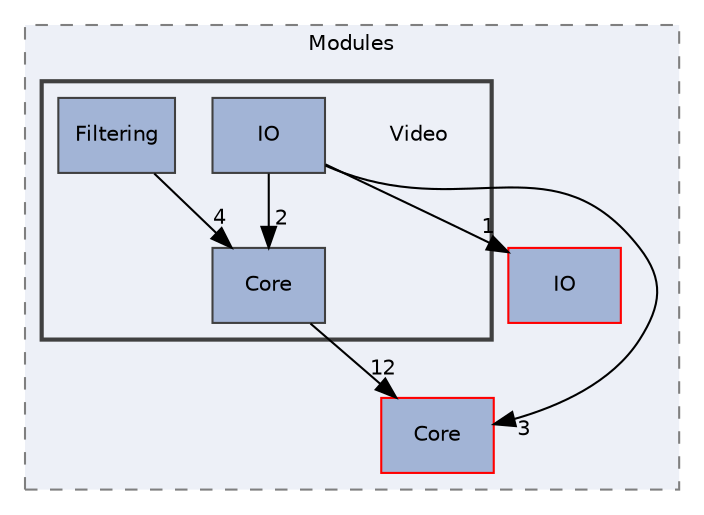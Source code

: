 digraph "Video"
{
 // LATEX_PDF_SIZE
  edge [fontname="Helvetica",fontsize="10",labelfontname="Helvetica",labelfontsize="10"];
  node [fontname="Helvetica",fontsize="10",shape=record];
  compound=true
  subgraph clusterdir_f177c24bf1c87ecaa6e6fdc0bba33350 {
    graph [ bgcolor="#edf0f7", pencolor="grey50", style="filled,dashed,", label="Modules", fontname="Helvetica", fontsize="10", URL="dir_f177c24bf1c87ecaa6e6fdc0bba33350.html"]
  dir_367545fbb67972528c5e9da3f2610d14 [shape=box, label="IO", style="filled,", fillcolor="#a2b4d6", color="red", URL="dir_367545fbb67972528c5e9da3f2610d14.html"];
  dir_cac7f9cecb9aa42a0bd05452dddd8a21 [shape=box, label="Core", style="filled,", fillcolor="#a2b4d6", color="red", URL="dir_cac7f9cecb9aa42a0bd05452dddd8a21.html"];
  subgraph clusterdir_eb9e0bc0b01025636f27cd720eccabdd {
    graph [ bgcolor="#edf0f7", pencolor="grey25", style="filled,bold,", label="", fontname="Helvetica", fontsize="10", URL="dir_eb9e0bc0b01025636f27cd720eccabdd.html"]
    dir_eb9e0bc0b01025636f27cd720eccabdd [shape=plaintext, label="Video"];
  dir_996bcc1117fd734914e4619471602b37 [shape=box, label="Core", style="filled,", fillcolor="#a2b4d6", color="grey25", URL="dir_996bcc1117fd734914e4619471602b37.html"];
  dir_1561c312e6114cf791751e484e2f3560 [shape=box, label="Filtering", style="filled,", fillcolor="#a2b4d6", color="grey25", URL="dir_1561c312e6114cf791751e484e2f3560.html"];
  dir_de500d4f564bde5ee26bb809f2a28b61 [shape=box, label="IO", style="filled,", fillcolor="#a2b4d6", color="grey25", URL="dir_de500d4f564bde5ee26bb809f2a28b61.html"];
  }
  }
  dir_996bcc1117fd734914e4619471602b37->dir_cac7f9cecb9aa42a0bd05452dddd8a21 [headlabel="12", labeldistance=1.5 headhref="dir_000015_000014.html"];
  dir_1561c312e6114cf791751e484e2f3560->dir_996bcc1117fd734914e4619471602b37 [headlabel="4", labeldistance=1.5 headhref="dir_000031_000015.html"];
  dir_de500d4f564bde5ee26bb809f2a28b61->dir_367545fbb67972528c5e9da3f2610d14 [headlabel="1", labeldistance=1.5 headhref="dir_000179_000178.html"];
  dir_de500d4f564bde5ee26bb809f2a28b61->dir_996bcc1117fd734914e4619471602b37 [headlabel="2", labeldistance=1.5 headhref="dir_000179_000015.html"];
  dir_de500d4f564bde5ee26bb809f2a28b61->dir_cac7f9cecb9aa42a0bd05452dddd8a21 [headlabel="3", labeldistance=1.5 headhref="dir_000179_000014.html"];
}
